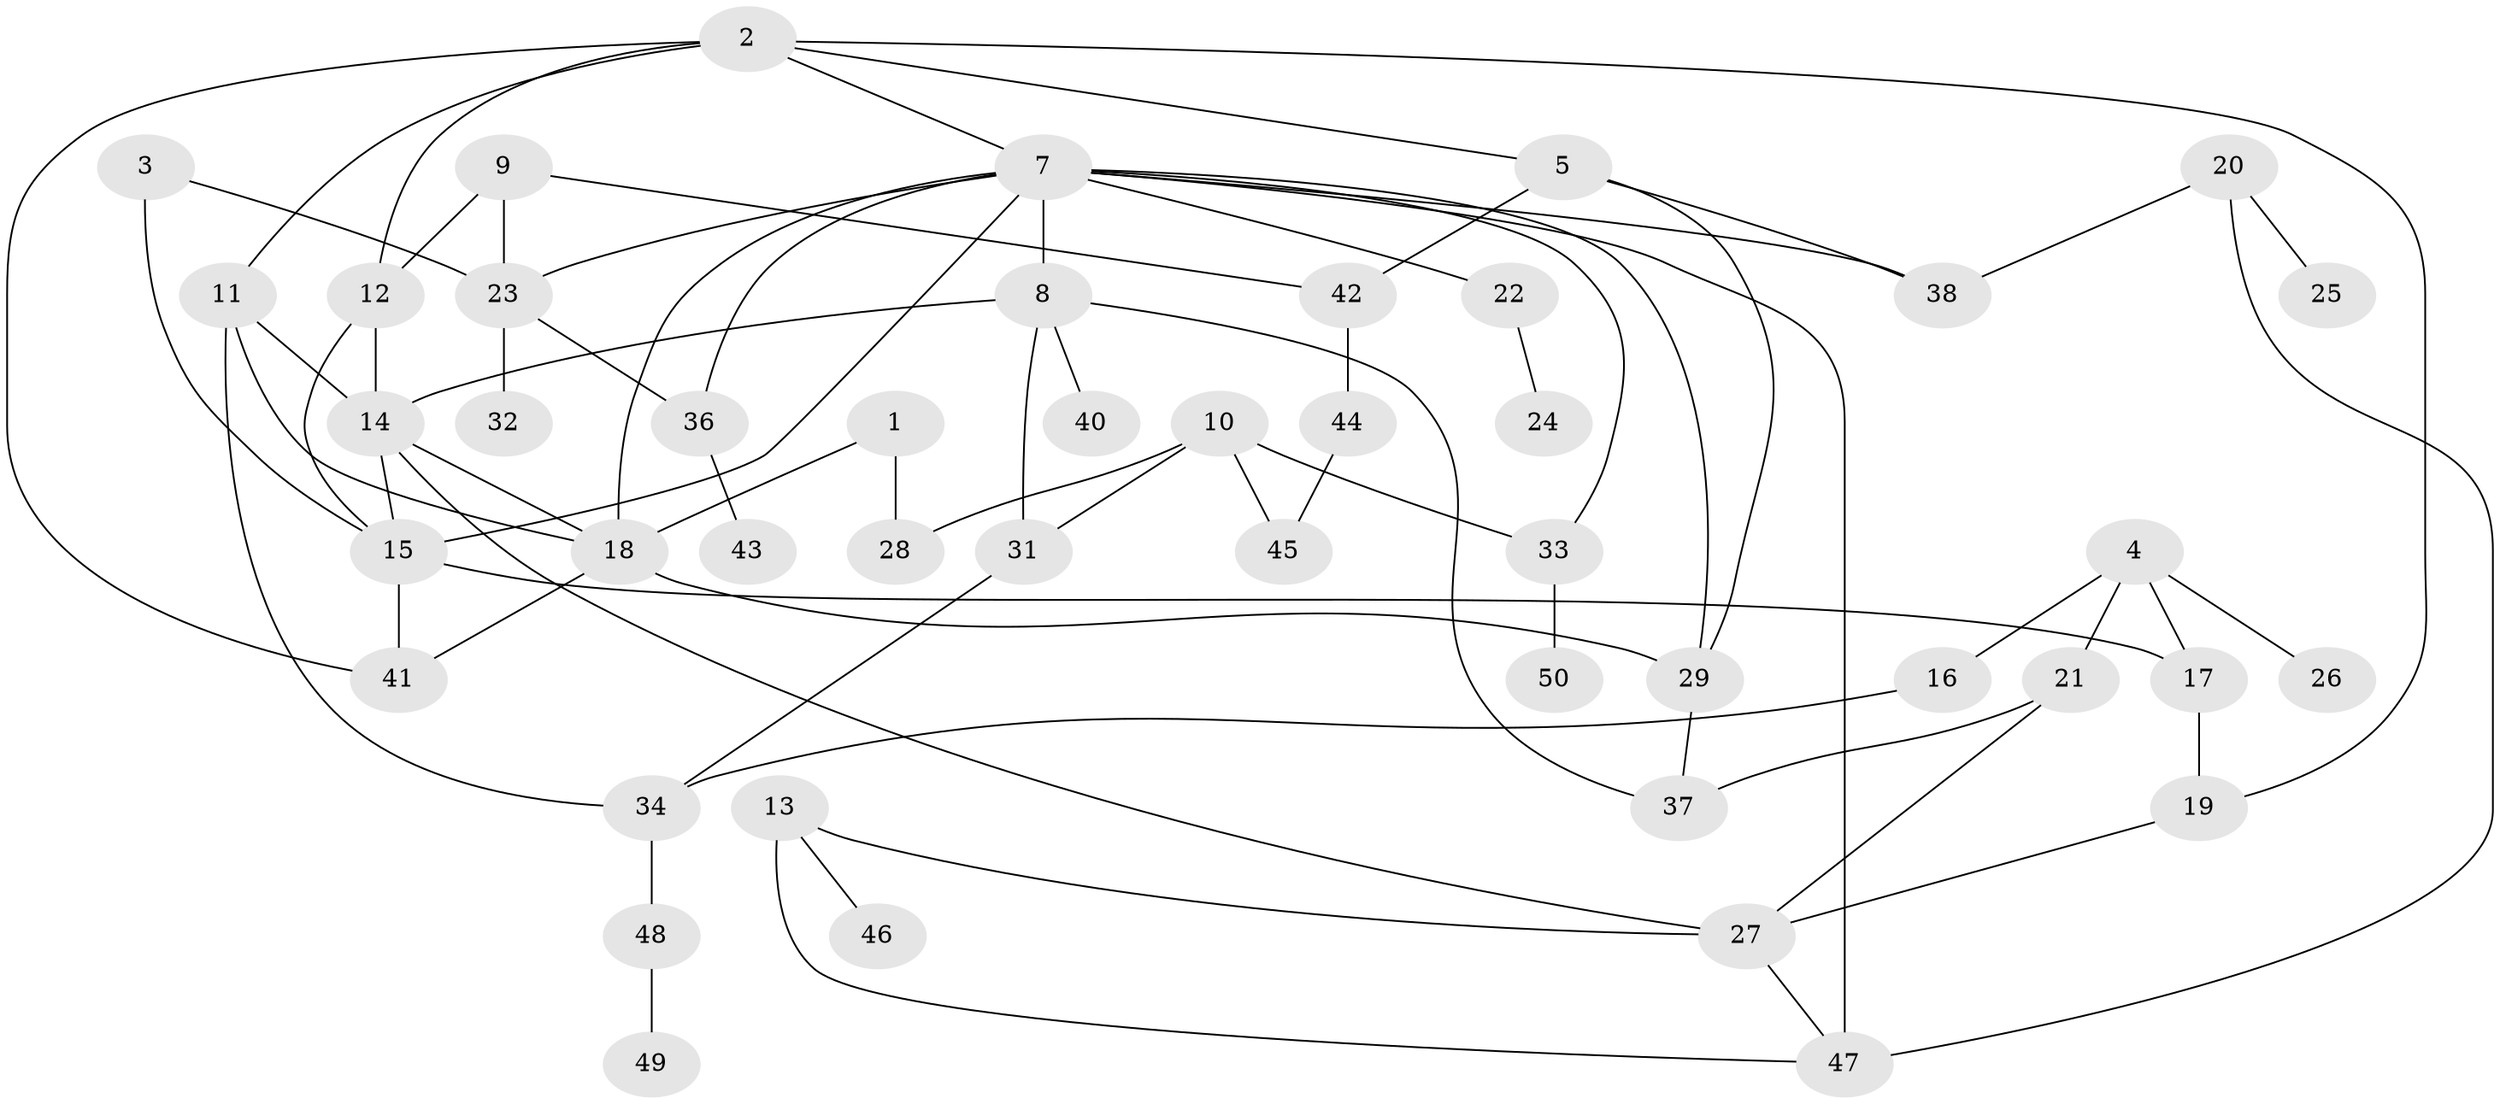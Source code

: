// original degree distribution, {2: 0.21739130434782608, 3: 0.2753623188405797, 4: 0.13043478260869565, 0: 0.057971014492753624, 5: 0.13043478260869565, 6: 0.014492753623188406, 7: 0.028985507246376812, 1: 0.14492753623188406}
// Generated by graph-tools (version 1.1) at 2025/48/03/04/25 22:48:19]
// undirected, 46 vertices, 73 edges
graph export_dot {
  node [color=gray90,style=filled];
  1;
  2;
  3;
  4;
  5;
  7;
  8;
  9;
  10;
  11;
  12;
  13;
  14;
  15;
  16;
  17;
  18;
  19;
  20;
  21;
  22;
  23;
  24;
  25;
  26;
  27;
  28;
  29;
  31;
  32;
  33;
  34;
  36;
  37;
  38;
  40;
  41;
  42;
  43;
  44;
  45;
  46;
  47;
  48;
  49;
  50;
  1 -- 18 [weight=1.0];
  1 -- 28 [weight=1.0];
  2 -- 5 [weight=1.0];
  2 -- 7 [weight=1.0];
  2 -- 11 [weight=1.0];
  2 -- 12 [weight=1.0];
  2 -- 19 [weight=1.0];
  2 -- 41 [weight=1.0];
  3 -- 15 [weight=1.0];
  3 -- 23 [weight=1.0];
  4 -- 16 [weight=1.0];
  4 -- 17 [weight=1.0];
  4 -- 21 [weight=1.0];
  4 -- 26 [weight=1.0];
  5 -- 29 [weight=1.0];
  5 -- 38 [weight=1.0];
  5 -- 42 [weight=1.0];
  7 -- 8 [weight=2.0];
  7 -- 15 [weight=2.0];
  7 -- 18 [weight=1.0];
  7 -- 22 [weight=1.0];
  7 -- 23 [weight=1.0];
  7 -- 29 [weight=1.0];
  7 -- 33 [weight=1.0];
  7 -- 36 [weight=1.0];
  7 -- 38 [weight=1.0];
  7 -- 47 [weight=2.0];
  8 -- 14 [weight=1.0];
  8 -- 31 [weight=1.0];
  8 -- 37 [weight=1.0];
  8 -- 40 [weight=1.0];
  9 -- 12 [weight=1.0];
  9 -- 23 [weight=1.0];
  9 -- 42 [weight=1.0];
  10 -- 28 [weight=1.0];
  10 -- 31 [weight=1.0];
  10 -- 33 [weight=1.0];
  10 -- 45 [weight=1.0];
  11 -- 14 [weight=1.0];
  11 -- 18 [weight=1.0];
  11 -- 34 [weight=1.0];
  12 -- 14 [weight=1.0];
  12 -- 15 [weight=1.0];
  13 -- 27 [weight=1.0];
  13 -- 46 [weight=1.0];
  13 -- 47 [weight=1.0];
  14 -- 15 [weight=1.0];
  14 -- 18 [weight=1.0];
  14 -- 27 [weight=1.0];
  15 -- 17 [weight=1.0];
  15 -- 41 [weight=1.0];
  16 -- 34 [weight=1.0];
  17 -- 19 [weight=1.0];
  18 -- 29 [weight=1.0];
  18 -- 41 [weight=1.0];
  19 -- 27 [weight=1.0];
  20 -- 25 [weight=1.0];
  20 -- 38 [weight=1.0];
  20 -- 47 [weight=1.0];
  21 -- 27 [weight=1.0];
  21 -- 37 [weight=1.0];
  22 -- 24 [weight=1.0];
  23 -- 32 [weight=1.0];
  23 -- 36 [weight=1.0];
  27 -- 47 [weight=1.0];
  29 -- 37 [weight=1.0];
  31 -- 34 [weight=1.0];
  33 -- 50 [weight=1.0];
  34 -- 48 [weight=1.0];
  36 -- 43 [weight=1.0];
  42 -- 44 [weight=1.0];
  44 -- 45 [weight=1.0];
  48 -- 49 [weight=1.0];
}
